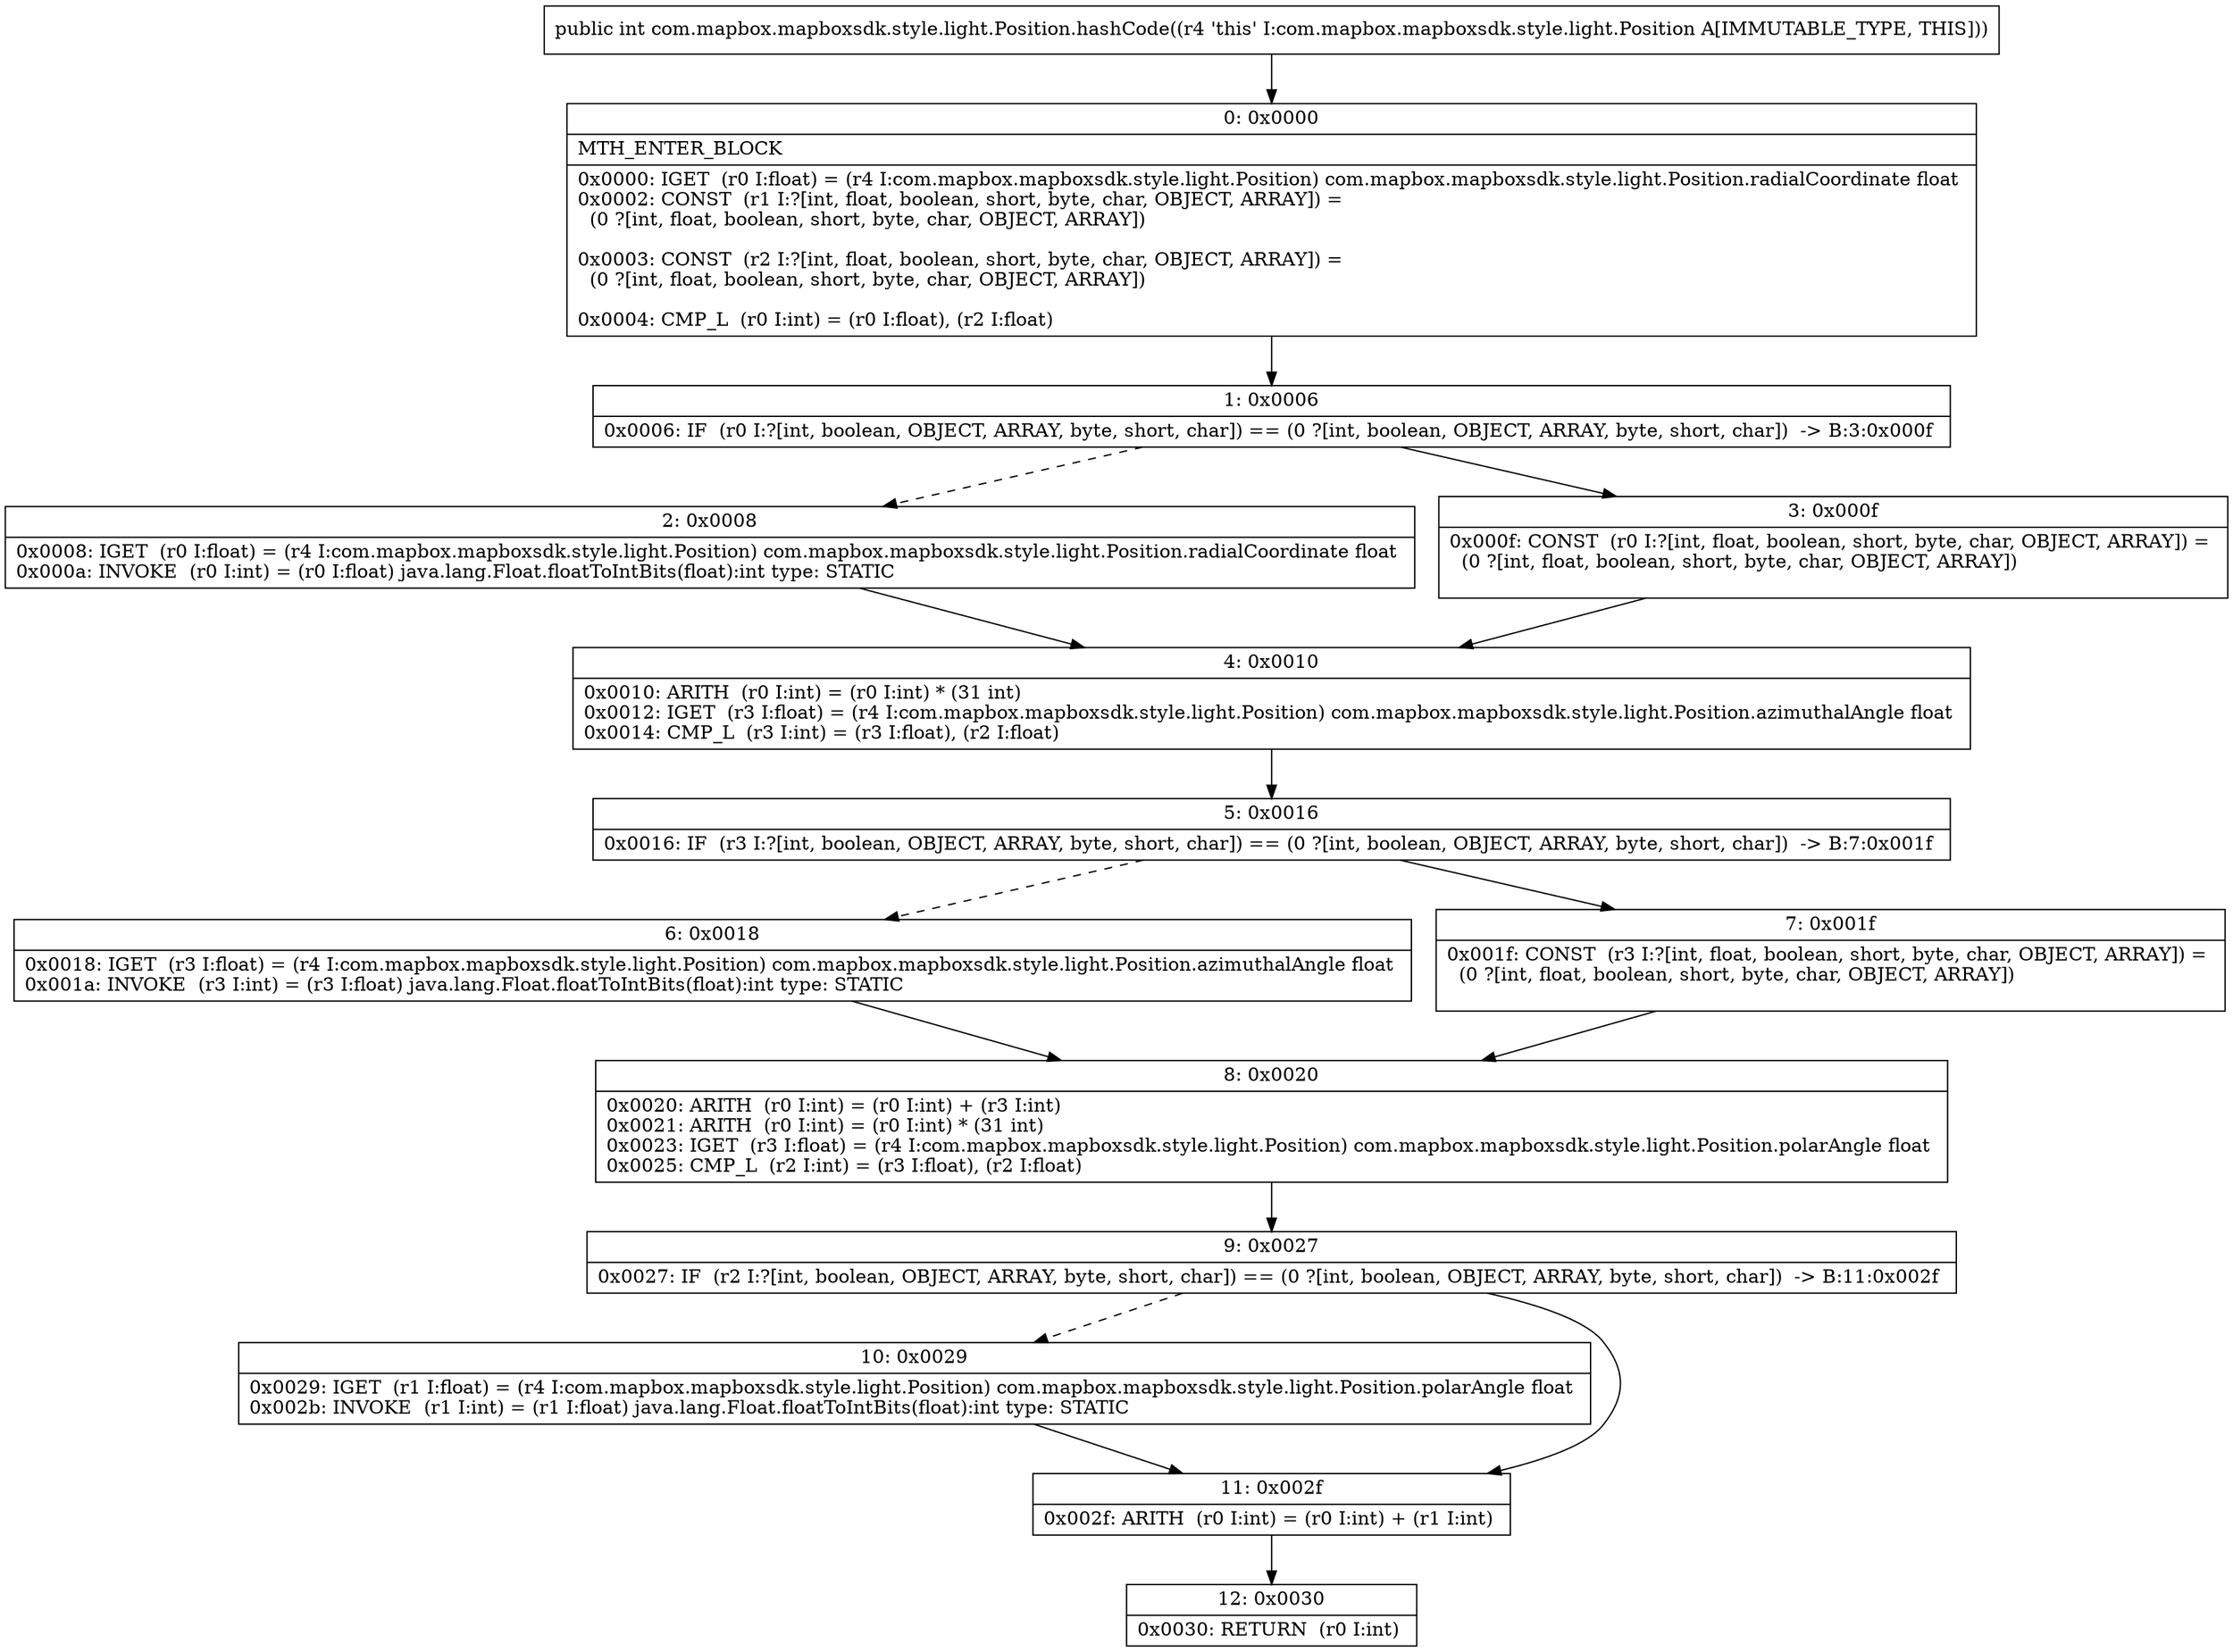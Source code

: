 digraph "CFG forcom.mapbox.mapboxsdk.style.light.Position.hashCode()I" {
Node_0 [shape=record,label="{0\:\ 0x0000|MTH_ENTER_BLOCK\l|0x0000: IGET  (r0 I:float) = (r4 I:com.mapbox.mapboxsdk.style.light.Position) com.mapbox.mapboxsdk.style.light.Position.radialCoordinate float \l0x0002: CONST  (r1 I:?[int, float, boolean, short, byte, char, OBJECT, ARRAY]) = \l  (0 ?[int, float, boolean, short, byte, char, OBJECT, ARRAY])\l \l0x0003: CONST  (r2 I:?[int, float, boolean, short, byte, char, OBJECT, ARRAY]) = \l  (0 ?[int, float, boolean, short, byte, char, OBJECT, ARRAY])\l \l0x0004: CMP_L  (r0 I:int) = (r0 I:float), (r2 I:float) \l}"];
Node_1 [shape=record,label="{1\:\ 0x0006|0x0006: IF  (r0 I:?[int, boolean, OBJECT, ARRAY, byte, short, char]) == (0 ?[int, boolean, OBJECT, ARRAY, byte, short, char])  \-\> B:3:0x000f \l}"];
Node_2 [shape=record,label="{2\:\ 0x0008|0x0008: IGET  (r0 I:float) = (r4 I:com.mapbox.mapboxsdk.style.light.Position) com.mapbox.mapboxsdk.style.light.Position.radialCoordinate float \l0x000a: INVOKE  (r0 I:int) = (r0 I:float) java.lang.Float.floatToIntBits(float):int type: STATIC \l}"];
Node_3 [shape=record,label="{3\:\ 0x000f|0x000f: CONST  (r0 I:?[int, float, boolean, short, byte, char, OBJECT, ARRAY]) = \l  (0 ?[int, float, boolean, short, byte, char, OBJECT, ARRAY])\l \l}"];
Node_4 [shape=record,label="{4\:\ 0x0010|0x0010: ARITH  (r0 I:int) = (r0 I:int) * (31 int) \l0x0012: IGET  (r3 I:float) = (r4 I:com.mapbox.mapboxsdk.style.light.Position) com.mapbox.mapboxsdk.style.light.Position.azimuthalAngle float \l0x0014: CMP_L  (r3 I:int) = (r3 I:float), (r2 I:float) \l}"];
Node_5 [shape=record,label="{5\:\ 0x0016|0x0016: IF  (r3 I:?[int, boolean, OBJECT, ARRAY, byte, short, char]) == (0 ?[int, boolean, OBJECT, ARRAY, byte, short, char])  \-\> B:7:0x001f \l}"];
Node_6 [shape=record,label="{6\:\ 0x0018|0x0018: IGET  (r3 I:float) = (r4 I:com.mapbox.mapboxsdk.style.light.Position) com.mapbox.mapboxsdk.style.light.Position.azimuthalAngle float \l0x001a: INVOKE  (r3 I:int) = (r3 I:float) java.lang.Float.floatToIntBits(float):int type: STATIC \l}"];
Node_7 [shape=record,label="{7\:\ 0x001f|0x001f: CONST  (r3 I:?[int, float, boolean, short, byte, char, OBJECT, ARRAY]) = \l  (0 ?[int, float, boolean, short, byte, char, OBJECT, ARRAY])\l \l}"];
Node_8 [shape=record,label="{8\:\ 0x0020|0x0020: ARITH  (r0 I:int) = (r0 I:int) + (r3 I:int) \l0x0021: ARITH  (r0 I:int) = (r0 I:int) * (31 int) \l0x0023: IGET  (r3 I:float) = (r4 I:com.mapbox.mapboxsdk.style.light.Position) com.mapbox.mapboxsdk.style.light.Position.polarAngle float \l0x0025: CMP_L  (r2 I:int) = (r3 I:float), (r2 I:float) \l}"];
Node_9 [shape=record,label="{9\:\ 0x0027|0x0027: IF  (r2 I:?[int, boolean, OBJECT, ARRAY, byte, short, char]) == (0 ?[int, boolean, OBJECT, ARRAY, byte, short, char])  \-\> B:11:0x002f \l}"];
Node_10 [shape=record,label="{10\:\ 0x0029|0x0029: IGET  (r1 I:float) = (r4 I:com.mapbox.mapboxsdk.style.light.Position) com.mapbox.mapboxsdk.style.light.Position.polarAngle float \l0x002b: INVOKE  (r1 I:int) = (r1 I:float) java.lang.Float.floatToIntBits(float):int type: STATIC \l}"];
Node_11 [shape=record,label="{11\:\ 0x002f|0x002f: ARITH  (r0 I:int) = (r0 I:int) + (r1 I:int) \l}"];
Node_12 [shape=record,label="{12\:\ 0x0030|0x0030: RETURN  (r0 I:int) \l}"];
MethodNode[shape=record,label="{public int com.mapbox.mapboxsdk.style.light.Position.hashCode((r4 'this' I:com.mapbox.mapboxsdk.style.light.Position A[IMMUTABLE_TYPE, THIS])) }"];
MethodNode -> Node_0;
Node_0 -> Node_1;
Node_1 -> Node_2[style=dashed];
Node_1 -> Node_3;
Node_2 -> Node_4;
Node_3 -> Node_4;
Node_4 -> Node_5;
Node_5 -> Node_6[style=dashed];
Node_5 -> Node_7;
Node_6 -> Node_8;
Node_7 -> Node_8;
Node_8 -> Node_9;
Node_9 -> Node_10[style=dashed];
Node_9 -> Node_11;
Node_10 -> Node_11;
Node_11 -> Node_12;
}

